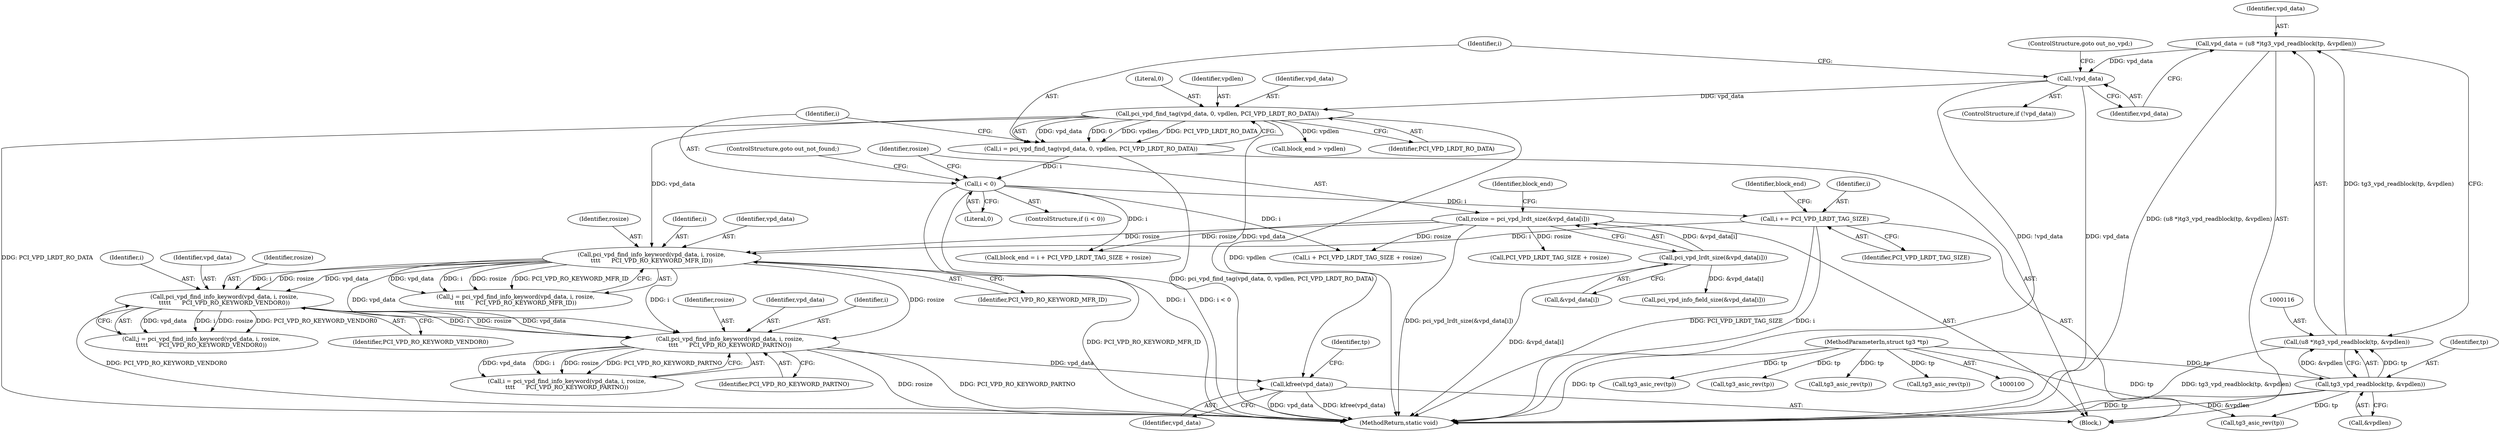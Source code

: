 digraph "0_linux_715230a44310a8cf66fbfb5a46f9a62a9b2de424@API" {
"1000311" [label="(Call,kfree(vpd_data))"];
"1000127" [label="(Call,pci_vpd_find_tag(vpd_data, 0, vpdlen, PCI_VPD_LRDT_RO_DATA))"];
"1000122" [label="(Call,!vpd_data)"];
"1000113" [label="(Call,vpd_data = (u8 *)tg3_vpd_readblock(tp, &vpdlen))"];
"1000115" [label="(Call,(u8 *)tg3_vpd_readblock(tp, &vpdlen))"];
"1000117" [label="(Call,tg3_vpd_readblock(tp, &vpdlen))"];
"1000101" [label="(MethodParameterIn,struct tg3 *tp)"];
"1000270" [label="(Call,pci_vpd_find_info_keyword(vpd_data, i, rosize,\n\t\t\t\t      PCI_VPD_RO_KEYWORD_PARTNO))"];
"1000202" [label="(Call,pci_vpd_find_info_keyword(vpd_data, i, rosize,\n\t\t\t\t\t      PCI_VPD_RO_KEYWORD_VENDOR0))"];
"1000161" [label="(Call,pci_vpd_find_info_keyword(vpd_data, i, rosize,\n\t\t\t\t      PCI_VPD_RO_KEYWORD_MFR_ID))"];
"1000151" [label="(Call,i += PCI_VPD_LRDT_TAG_SIZE)"];
"1000133" [label="(Call,i < 0)"];
"1000125" [label="(Call,i = pci_vpd_find_tag(vpd_data, 0, vpdlen, PCI_VPD_LRDT_RO_DATA))"];
"1000137" [label="(Call,rosize = pci_vpd_lrdt_size(&vpd_data[i]))"];
"1000139" [label="(Call,pci_vpd_lrdt_size(&vpd_data[i]))"];
"1000204" [label="(Identifier,i)"];
"1000125" [label="(Call,i = pci_vpd_find_tag(vpd_data, 0, vpdlen, PCI_VPD_LRDT_RO_DATA))"];
"1000311" [label="(Call,kfree(vpd_data))"];
"1000161" [label="(Call,pci_vpd_find_info_keyword(vpd_data, i, rosize,\n\t\t\t\t      PCI_VPD_RO_KEYWORD_MFR_ID))"];
"1000164" [label="(Identifier,rosize)"];
"1000138" [label="(Identifier,rosize)"];
"1000165" [label="(Identifier,PCI_VPD_RO_KEYWORD_MFR_ID)"];
"1000159" [label="(Call,j = pci_vpd_find_info_keyword(vpd_data, i, rosize,\n\t\t\t\t      PCI_VPD_RO_KEYWORD_MFR_ID))"];
"1000155" [label="(Call,block_end > vpdlen)"];
"1000273" [label="(Identifier,rosize)"];
"1000203" [label="(Identifier,vpd_data)"];
"1000270" [label="(Call,pci_vpd_find_info_keyword(vpd_data, i, rosize,\n\t\t\t\t      PCI_VPD_RO_KEYWORD_PARTNO))"];
"1000137" [label="(Call,rosize = pci_vpd_lrdt_size(&vpd_data[i]))"];
"1000153" [label="(Identifier,PCI_VPD_LRDT_TAG_SIZE)"];
"1000202" [label="(Call,pci_vpd_find_info_keyword(vpd_data, i, rosize,\n\t\t\t\t\t      PCI_VPD_RO_KEYWORD_VENDOR0))"];
"1000163" [label="(Identifier,i)"];
"1000367" [label="(Call,tg3_asic_rev(tp))"];
"1000431" [label="(Call,tg3_asic_rev(tp))"];
"1000156" [label="(Identifier,block_end)"];
"1000316" [label="(Identifier,tp)"];
"1000122" [label="(Call,!vpd_data)"];
"1000123" [label="(Identifier,vpd_data)"];
"1000323" [label="(Call,tg3_asic_rev(tp))"];
"1000127" [label="(Call,pci_vpd_find_tag(vpd_data, 0, vpdlen, PCI_VPD_LRDT_RO_DATA))"];
"1000271" [label="(Identifier,vpd_data)"];
"1000272" [label="(Identifier,i)"];
"1000136" [label="(ControlStructure,goto out_not_found;)"];
"1000114" [label="(Identifier,vpd_data)"];
"1000144" [label="(Call,block_end = i + PCI_VPD_LRDT_TAG_SIZE + rosize)"];
"1000146" [label="(Call,i + PCI_VPD_LRDT_TAG_SIZE + rosize)"];
"1000145" [label="(Identifier,block_end)"];
"1000200" [label="(Call,j = pci_vpd_find_info_keyword(vpd_data, i, rosize,\n\t\t\t\t\t      PCI_VPD_RO_KEYWORD_VENDOR0))"];
"1000152" [label="(Identifier,i)"];
"1000312" [label="(Identifier,vpd_data)"];
"1000205" [label="(Identifier,rosize)"];
"1000151" [label="(Call,i += PCI_VPD_LRDT_TAG_SIZE)"];
"1000523" [label="(Call,tg3_asic_rev(tp))"];
"1000129" [label="(Literal,0)"];
"1000126" [label="(Identifier,i)"];
"1000119" [label="(Call,&vpdlen)"];
"1000124" [label="(ControlStructure,goto out_no_vpd;)"];
"1000162" [label="(Identifier,vpd_data)"];
"1000148" [label="(Call,PCI_VPD_LRDT_TAG_SIZE + rosize)"];
"1000113" [label="(Call,vpd_data = (u8 *)tg3_vpd_readblock(tp, &vpdlen))"];
"1000117" [label="(Call,tg3_vpd_readblock(tp, &vpdlen))"];
"1000130" [label="(Identifier,vpdlen)"];
"1000140" [label="(Call,&vpd_data[i])"];
"1000134" [label="(Identifier,i)"];
"1000121" [label="(ControlStructure,if (!vpd_data))"];
"1000115" [label="(Call,(u8 *)tg3_vpd_readblock(tp, &vpdlen))"];
"1000604" [label="(MethodReturn,static void)"];
"1000206" [label="(Identifier,PCI_VPD_RO_KEYWORD_VENDOR0)"];
"1000132" [label="(ControlStructure,if (i < 0))"];
"1000587" [label="(Call,tg3_asic_rev(tp))"];
"1000135" [label="(Literal,0)"];
"1000282" [label="(Call,pci_vpd_info_field_size(&vpd_data[i]))"];
"1000133" [label="(Call,i < 0)"];
"1000102" [label="(Block,)"];
"1000128" [label="(Identifier,vpd_data)"];
"1000268" [label="(Call,i = pci_vpd_find_info_keyword(vpd_data, i, rosize,\n\t\t\t\t      PCI_VPD_RO_KEYWORD_PARTNO))"];
"1000101" [label="(MethodParameterIn,struct tg3 *tp)"];
"1000139" [label="(Call,pci_vpd_lrdt_size(&vpd_data[i]))"];
"1000274" [label="(Identifier,PCI_VPD_RO_KEYWORD_PARTNO)"];
"1000118" [label="(Identifier,tp)"];
"1000131" [label="(Identifier,PCI_VPD_LRDT_RO_DATA)"];
"1000311" -> "1000102"  [label="AST: "];
"1000311" -> "1000312"  [label="CFG: "];
"1000312" -> "1000311"  [label="AST: "];
"1000316" -> "1000311"  [label="CFG: "];
"1000311" -> "1000604"  [label="DDG: vpd_data"];
"1000311" -> "1000604"  [label="DDG: kfree(vpd_data)"];
"1000127" -> "1000311"  [label="DDG: vpd_data"];
"1000270" -> "1000311"  [label="DDG: vpd_data"];
"1000127" -> "1000125"  [label="AST: "];
"1000127" -> "1000131"  [label="CFG: "];
"1000128" -> "1000127"  [label="AST: "];
"1000129" -> "1000127"  [label="AST: "];
"1000130" -> "1000127"  [label="AST: "];
"1000131" -> "1000127"  [label="AST: "];
"1000125" -> "1000127"  [label="CFG: "];
"1000127" -> "1000604"  [label="DDG: vpdlen"];
"1000127" -> "1000604"  [label="DDG: PCI_VPD_LRDT_RO_DATA"];
"1000127" -> "1000125"  [label="DDG: vpd_data"];
"1000127" -> "1000125"  [label="DDG: 0"];
"1000127" -> "1000125"  [label="DDG: vpdlen"];
"1000127" -> "1000125"  [label="DDG: PCI_VPD_LRDT_RO_DATA"];
"1000122" -> "1000127"  [label="DDG: vpd_data"];
"1000127" -> "1000155"  [label="DDG: vpdlen"];
"1000127" -> "1000161"  [label="DDG: vpd_data"];
"1000122" -> "1000121"  [label="AST: "];
"1000122" -> "1000123"  [label="CFG: "];
"1000123" -> "1000122"  [label="AST: "];
"1000124" -> "1000122"  [label="CFG: "];
"1000126" -> "1000122"  [label="CFG: "];
"1000122" -> "1000604"  [label="DDG: vpd_data"];
"1000122" -> "1000604"  [label="DDG: !vpd_data"];
"1000113" -> "1000122"  [label="DDG: vpd_data"];
"1000113" -> "1000102"  [label="AST: "];
"1000113" -> "1000115"  [label="CFG: "];
"1000114" -> "1000113"  [label="AST: "];
"1000115" -> "1000113"  [label="AST: "];
"1000123" -> "1000113"  [label="CFG: "];
"1000113" -> "1000604"  [label="DDG: (u8 *)tg3_vpd_readblock(tp, &vpdlen)"];
"1000115" -> "1000113"  [label="DDG: tg3_vpd_readblock(tp, &vpdlen)"];
"1000115" -> "1000117"  [label="CFG: "];
"1000116" -> "1000115"  [label="AST: "];
"1000117" -> "1000115"  [label="AST: "];
"1000115" -> "1000604"  [label="DDG: tg3_vpd_readblock(tp, &vpdlen)"];
"1000117" -> "1000115"  [label="DDG: tp"];
"1000117" -> "1000115"  [label="DDG: &vpdlen"];
"1000117" -> "1000119"  [label="CFG: "];
"1000118" -> "1000117"  [label="AST: "];
"1000119" -> "1000117"  [label="AST: "];
"1000117" -> "1000604"  [label="DDG: tp"];
"1000117" -> "1000604"  [label="DDG: &vpdlen"];
"1000101" -> "1000117"  [label="DDG: tp"];
"1000117" -> "1000323"  [label="DDG: tp"];
"1000101" -> "1000100"  [label="AST: "];
"1000101" -> "1000604"  [label="DDG: tp"];
"1000101" -> "1000323"  [label="DDG: tp"];
"1000101" -> "1000367"  [label="DDG: tp"];
"1000101" -> "1000431"  [label="DDG: tp"];
"1000101" -> "1000523"  [label="DDG: tp"];
"1000101" -> "1000587"  [label="DDG: tp"];
"1000270" -> "1000268"  [label="AST: "];
"1000270" -> "1000274"  [label="CFG: "];
"1000271" -> "1000270"  [label="AST: "];
"1000272" -> "1000270"  [label="AST: "];
"1000273" -> "1000270"  [label="AST: "];
"1000274" -> "1000270"  [label="AST: "];
"1000268" -> "1000270"  [label="CFG: "];
"1000270" -> "1000604"  [label="DDG: PCI_VPD_RO_KEYWORD_PARTNO"];
"1000270" -> "1000604"  [label="DDG: rosize"];
"1000270" -> "1000268"  [label="DDG: vpd_data"];
"1000270" -> "1000268"  [label="DDG: i"];
"1000270" -> "1000268"  [label="DDG: rosize"];
"1000270" -> "1000268"  [label="DDG: PCI_VPD_RO_KEYWORD_PARTNO"];
"1000202" -> "1000270"  [label="DDG: vpd_data"];
"1000202" -> "1000270"  [label="DDG: i"];
"1000202" -> "1000270"  [label="DDG: rosize"];
"1000161" -> "1000270"  [label="DDG: vpd_data"];
"1000161" -> "1000270"  [label="DDG: i"];
"1000161" -> "1000270"  [label="DDG: rosize"];
"1000202" -> "1000200"  [label="AST: "];
"1000202" -> "1000206"  [label="CFG: "];
"1000203" -> "1000202"  [label="AST: "];
"1000204" -> "1000202"  [label="AST: "];
"1000205" -> "1000202"  [label="AST: "];
"1000206" -> "1000202"  [label="AST: "];
"1000200" -> "1000202"  [label="CFG: "];
"1000202" -> "1000604"  [label="DDG: PCI_VPD_RO_KEYWORD_VENDOR0"];
"1000202" -> "1000200"  [label="DDG: vpd_data"];
"1000202" -> "1000200"  [label="DDG: i"];
"1000202" -> "1000200"  [label="DDG: rosize"];
"1000202" -> "1000200"  [label="DDG: PCI_VPD_RO_KEYWORD_VENDOR0"];
"1000161" -> "1000202"  [label="DDG: vpd_data"];
"1000161" -> "1000202"  [label="DDG: i"];
"1000161" -> "1000202"  [label="DDG: rosize"];
"1000161" -> "1000159"  [label="AST: "];
"1000161" -> "1000165"  [label="CFG: "];
"1000162" -> "1000161"  [label="AST: "];
"1000163" -> "1000161"  [label="AST: "];
"1000164" -> "1000161"  [label="AST: "];
"1000165" -> "1000161"  [label="AST: "];
"1000159" -> "1000161"  [label="CFG: "];
"1000161" -> "1000604"  [label="DDG: PCI_VPD_RO_KEYWORD_MFR_ID"];
"1000161" -> "1000159"  [label="DDG: vpd_data"];
"1000161" -> "1000159"  [label="DDG: i"];
"1000161" -> "1000159"  [label="DDG: rosize"];
"1000161" -> "1000159"  [label="DDG: PCI_VPD_RO_KEYWORD_MFR_ID"];
"1000151" -> "1000161"  [label="DDG: i"];
"1000137" -> "1000161"  [label="DDG: rosize"];
"1000151" -> "1000102"  [label="AST: "];
"1000151" -> "1000153"  [label="CFG: "];
"1000152" -> "1000151"  [label="AST: "];
"1000153" -> "1000151"  [label="AST: "];
"1000156" -> "1000151"  [label="CFG: "];
"1000151" -> "1000604"  [label="DDG: i"];
"1000151" -> "1000604"  [label="DDG: PCI_VPD_LRDT_TAG_SIZE"];
"1000133" -> "1000151"  [label="DDG: i"];
"1000133" -> "1000132"  [label="AST: "];
"1000133" -> "1000135"  [label="CFG: "];
"1000134" -> "1000133"  [label="AST: "];
"1000135" -> "1000133"  [label="AST: "];
"1000136" -> "1000133"  [label="CFG: "];
"1000138" -> "1000133"  [label="CFG: "];
"1000133" -> "1000604"  [label="DDG: i"];
"1000133" -> "1000604"  [label="DDG: i < 0"];
"1000125" -> "1000133"  [label="DDG: i"];
"1000133" -> "1000144"  [label="DDG: i"];
"1000133" -> "1000146"  [label="DDG: i"];
"1000125" -> "1000102"  [label="AST: "];
"1000126" -> "1000125"  [label="AST: "];
"1000134" -> "1000125"  [label="CFG: "];
"1000125" -> "1000604"  [label="DDG: pci_vpd_find_tag(vpd_data, 0, vpdlen, PCI_VPD_LRDT_RO_DATA)"];
"1000137" -> "1000102"  [label="AST: "];
"1000137" -> "1000139"  [label="CFG: "];
"1000138" -> "1000137"  [label="AST: "];
"1000139" -> "1000137"  [label="AST: "];
"1000145" -> "1000137"  [label="CFG: "];
"1000137" -> "1000604"  [label="DDG: pci_vpd_lrdt_size(&vpd_data[i])"];
"1000139" -> "1000137"  [label="DDG: &vpd_data[i]"];
"1000137" -> "1000144"  [label="DDG: rosize"];
"1000137" -> "1000146"  [label="DDG: rosize"];
"1000137" -> "1000148"  [label="DDG: rosize"];
"1000139" -> "1000140"  [label="CFG: "];
"1000140" -> "1000139"  [label="AST: "];
"1000139" -> "1000604"  [label="DDG: &vpd_data[i]"];
"1000139" -> "1000282"  [label="DDG: &vpd_data[i]"];
}
